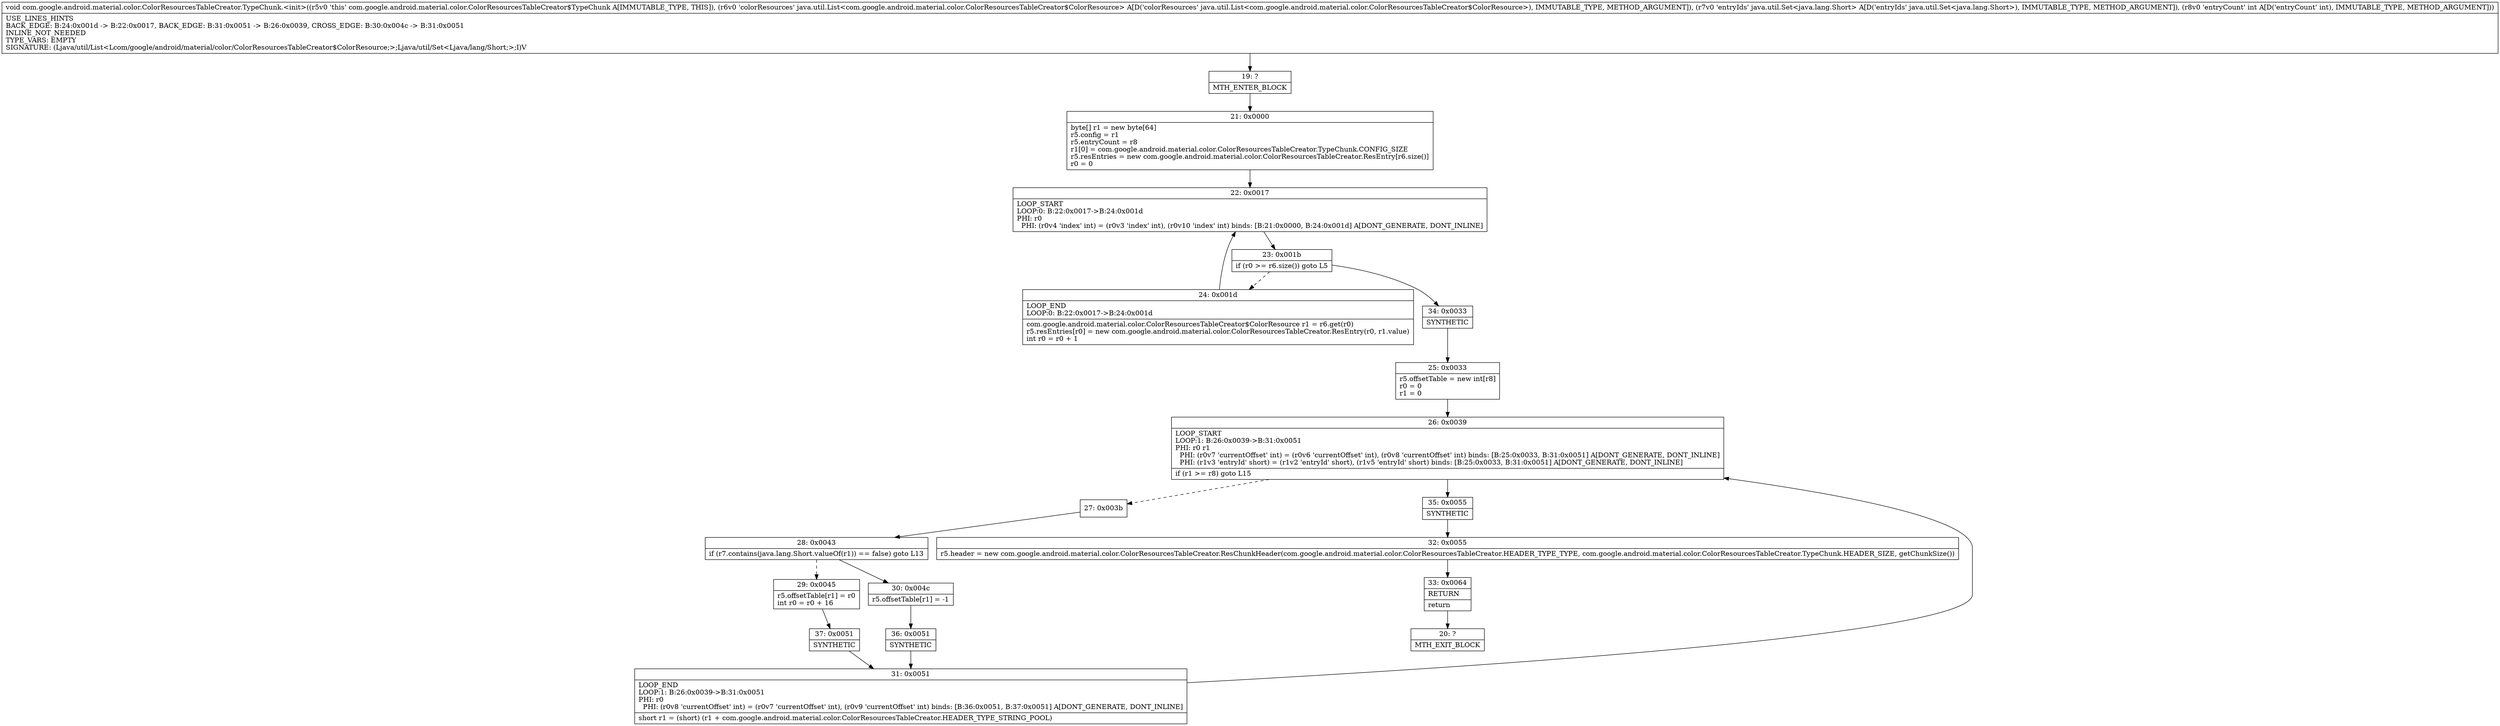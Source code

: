 digraph "CFG forcom.google.android.material.color.ColorResourcesTableCreator.TypeChunk.\<init\>(Ljava\/util\/List;Ljava\/util\/Set;I)V" {
Node_19 [shape=record,label="{19\:\ ?|MTH_ENTER_BLOCK\l}"];
Node_21 [shape=record,label="{21\:\ 0x0000|byte[] r1 = new byte[64]\lr5.config = r1\lr5.entryCount = r8\lr1[0] = com.google.android.material.color.ColorResourcesTableCreator.TypeChunk.CONFIG_SIZE\lr5.resEntries = new com.google.android.material.color.ColorResourcesTableCreator.ResEntry[r6.size()]\lr0 = 0\l}"];
Node_22 [shape=record,label="{22\:\ 0x0017|LOOP_START\lLOOP:0: B:22:0x0017\-\>B:24:0x001d\lPHI: r0 \l  PHI: (r0v4 'index' int) = (r0v3 'index' int), (r0v10 'index' int) binds: [B:21:0x0000, B:24:0x001d] A[DONT_GENERATE, DONT_INLINE]\l}"];
Node_23 [shape=record,label="{23\:\ 0x001b|if (r0 \>= r6.size()) goto L5\l}"];
Node_24 [shape=record,label="{24\:\ 0x001d|LOOP_END\lLOOP:0: B:22:0x0017\-\>B:24:0x001d\l|com.google.android.material.color.ColorResourcesTableCreator$ColorResource r1 = r6.get(r0)\lr5.resEntries[r0] = new com.google.android.material.color.ColorResourcesTableCreator.ResEntry(r0, r1.value)\lint r0 = r0 + 1\l}"];
Node_34 [shape=record,label="{34\:\ 0x0033|SYNTHETIC\l}"];
Node_25 [shape=record,label="{25\:\ 0x0033|r5.offsetTable = new int[r8]\lr0 = 0\lr1 = 0\l}"];
Node_26 [shape=record,label="{26\:\ 0x0039|LOOP_START\lLOOP:1: B:26:0x0039\-\>B:31:0x0051\lPHI: r0 r1 \l  PHI: (r0v7 'currentOffset' int) = (r0v6 'currentOffset' int), (r0v8 'currentOffset' int) binds: [B:25:0x0033, B:31:0x0051] A[DONT_GENERATE, DONT_INLINE]\l  PHI: (r1v3 'entryId' short) = (r1v2 'entryId' short), (r1v5 'entryId' short) binds: [B:25:0x0033, B:31:0x0051] A[DONT_GENERATE, DONT_INLINE]\l|if (r1 \>= r8) goto L15\l}"];
Node_27 [shape=record,label="{27\:\ 0x003b}"];
Node_28 [shape=record,label="{28\:\ 0x0043|if (r7.contains(java.lang.Short.valueOf(r1)) == false) goto L13\l}"];
Node_29 [shape=record,label="{29\:\ 0x0045|r5.offsetTable[r1] = r0\lint r0 = r0 + 16\l}"];
Node_37 [shape=record,label="{37\:\ 0x0051|SYNTHETIC\l}"];
Node_31 [shape=record,label="{31\:\ 0x0051|LOOP_END\lLOOP:1: B:26:0x0039\-\>B:31:0x0051\lPHI: r0 \l  PHI: (r0v8 'currentOffset' int) = (r0v7 'currentOffset' int), (r0v9 'currentOffset' int) binds: [B:36:0x0051, B:37:0x0051] A[DONT_GENERATE, DONT_INLINE]\l|short r1 = (short) (r1 + com.google.android.material.color.ColorResourcesTableCreator.HEADER_TYPE_STRING_POOL)\l}"];
Node_30 [shape=record,label="{30\:\ 0x004c|r5.offsetTable[r1] = \-1\l}"];
Node_36 [shape=record,label="{36\:\ 0x0051|SYNTHETIC\l}"];
Node_35 [shape=record,label="{35\:\ 0x0055|SYNTHETIC\l}"];
Node_32 [shape=record,label="{32\:\ 0x0055|r5.header = new com.google.android.material.color.ColorResourcesTableCreator.ResChunkHeader(com.google.android.material.color.ColorResourcesTableCreator.HEADER_TYPE_TYPE, com.google.android.material.color.ColorResourcesTableCreator.TypeChunk.HEADER_SIZE, getChunkSize())\l}"];
Node_33 [shape=record,label="{33\:\ 0x0064|RETURN\l|return\l}"];
Node_20 [shape=record,label="{20\:\ ?|MTH_EXIT_BLOCK\l}"];
MethodNode[shape=record,label="{void com.google.android.material.color.ColorResourcesTableCreator.TypeChunk.\<init\>((r5v0 'this' com.google.android.material.color.ColorResourcesTableCreator$TypeChunk A[IMMUTABLE_TYPE, THIS]), (r6v0 'colorResources' java.util.List\<com.google.android.material.color.ColorResourcesTableCreator$ColorResource\> A[D('colorResources' java.util.List\<com.google.android.material.color.ColorResourcesTableCreator$ColorResource\>), IMMUTABLE_TYPE, METHOD_ARGUMENT]), (r7v0 'entryIds' java.util.Set\<java.lang.Short\> A[D('entryIds' java.util.Set\<java.lang.Short\>), IMMUTABLE_TYPE, METHOD_ARGUMENT]), (r8v0 'entryCount' int A[D('entryCount' int), IMMUTABLE_TYPE, METHOD_ARGUMENT]))  | USE_LINES_HINTS\lBACK_EDGE: B:24:0x001d \-\> B:22:0x0017, BACK_EDGE: B:31:0x0051 \-\> B:26:0x0039, CROSS_EDGE: B:30:0x004c \-\> B:31:0x0051\lINLINE_NOT_NEEDED\lTYPE_VARS: EMPTY\lSIGNATURE: (Ljava\/util\/List\<Lcom\/google\/android\/material\/color\/ColorResourcesTableCreator$ColorResource;\>;Ljava\/util\/Set\<Ljava\/lang\/Short;\>;I)V\l}"];
MethodNode -> Node_19;Node_19 -> Node_21;
Node_21 -> Node_22;
Node_22 -> Node_23;
Node_23 -> Node_24[style=dashed];
Node_23 -> Node_34;
Node_24 -> Node_22;
Node_34 -> Node_25;
Node_25 -> Node_26;
Node_26 -> Node_27[style=dashed];
Node_26 -> Node_35;
Node_27 -> Node_28;
Node_28 -> Node_29[style=dashed];
Node_28 -> Node_30;
Node_29 -> Node_37;
Node_37 -> Node_31;
Node_31 -> Node_26;
Node_30 -> Node_36;
Node_36 -> Node_31;
Node_35 -> Node_32;
Node_32 -> Node_33;
Node_33 -> Node_20;
}

